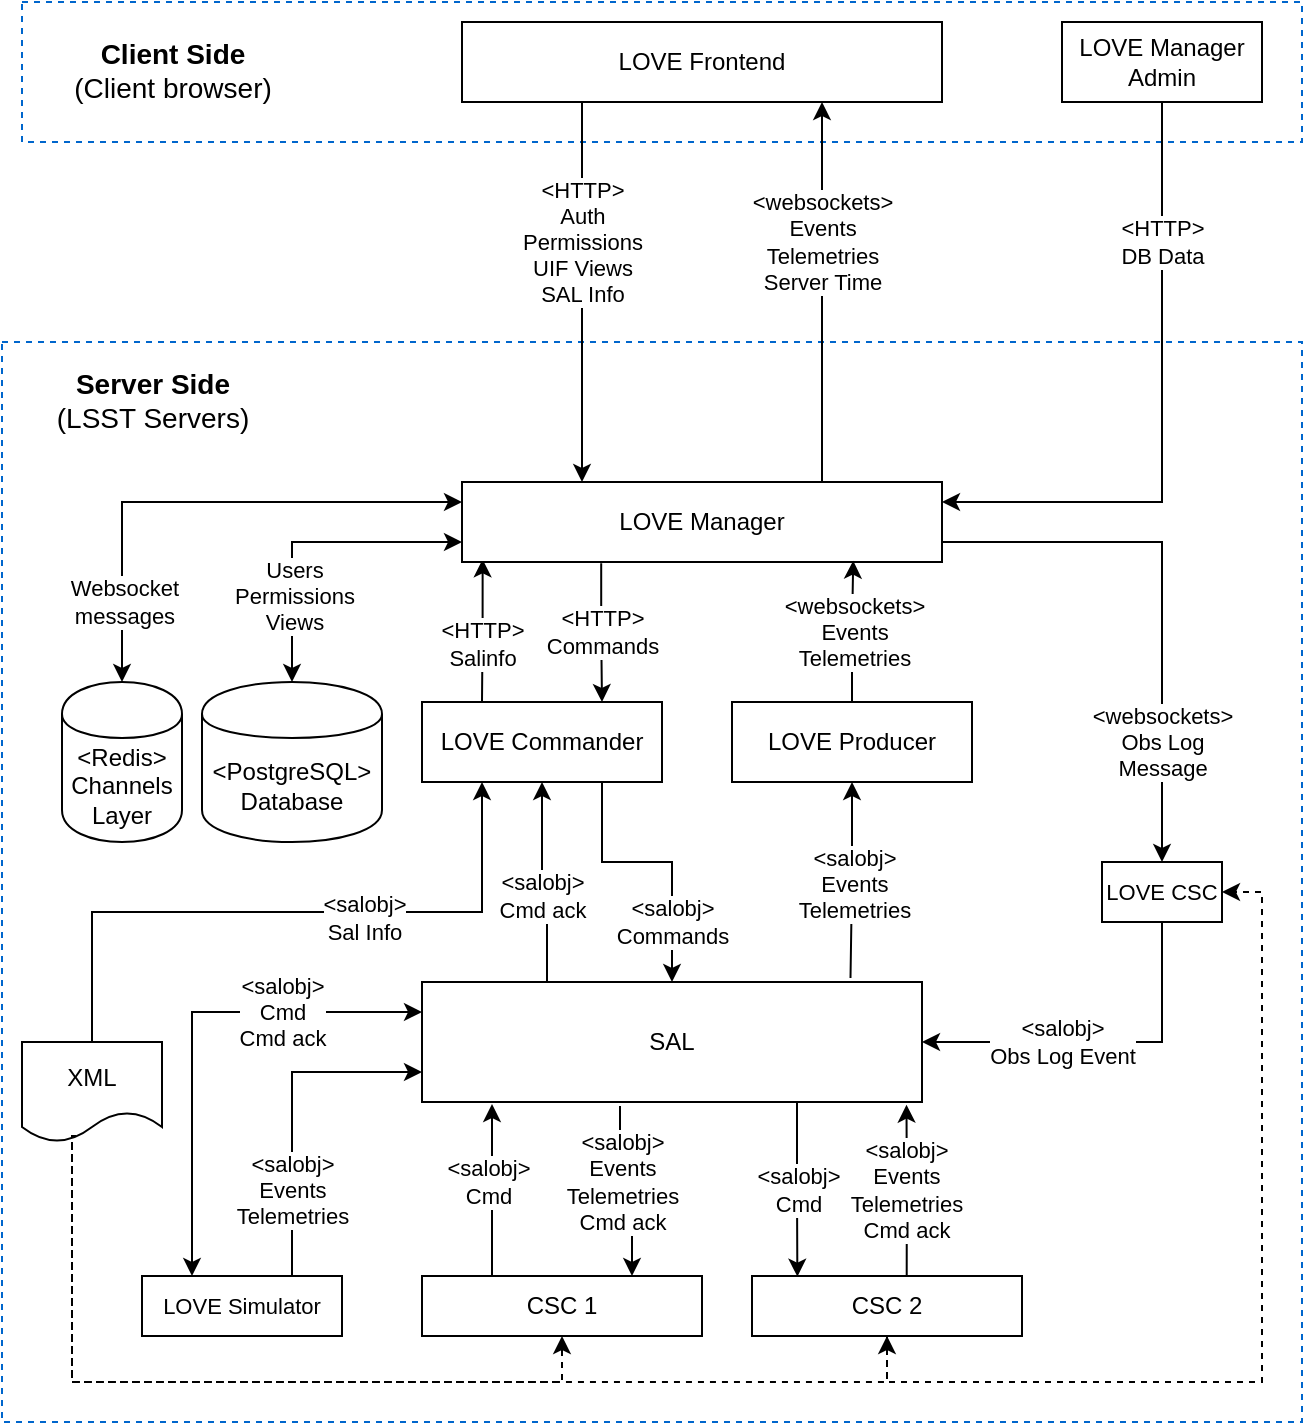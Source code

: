 <mxfile version="13.5.9" type="google"><diagram id="BgkZB6vwMwIgXc1NXLgi" name="Page-1"><mxGraphModel dx="1426" dy="891" grid="1" gridSize="10" guides="1" tooltips="1" connect="1" arrows="1" fold="1" page="1" pageScale="1" pageWidth="850" pageHeight="1100" math="0" shadow="0"><root><mxCell id="0"/><mxCell id="1" parent="0"/><mxCell id="qvjCgBTJGlMgqzlluGBp-35" value="" style="rounded=0;whiteSpace=wrap;html=1;fontSize=11;fillColor=none;dashed=1;strokeColor=#0066CC;" parent="1" vertex="1"><mxGeometry x="40" y="120" width="640" height="70" as="geometry"/></mxCell><mxCell id="qvjCgBTJGlMgqzlluGBp-34" value="" style="rounded=0;whiteSpace=wrap;html=1;fontSize=11;fillColor=none;dashed=1;strokeColor=#0066CC;" parent="1" vertex="1"><mxGeometry x="30" y="290" width="650" height="540" as="geometry"/></mxCell><mxCell id="qvjCgBTJGlMgqzlluGBp-10" style="edgeStyle=orthogonalEdgeStyle;rounded=0;orthogonalLoop=1;jettySize=auto;html=1;exitX=0.25;exitY=1;exitDx=0;exitDy=0;entryX=0.25;entryY=0;entryDx=0;entryDy=0;" parent="1" source="qvjCgBTJGlMgqzlluGBp-1" target="qvjCgBTJGlMgqzlluGBp-2" edge="1"><mxGeometry relative="1" as="geometry"/></mxCell><mxCell id="qvjCgBTJGlMgqzlluGBp-12" value="&amp;lt;HTTP&amp;gt;&lt;br&gt;Auth&lt;br&gt;Permissions&lt;br&gt;UIF Views&lt;br&gt;SAL Info" style="text;html=1;resizable=0;points=[];align=center;verticalAlign=middle;labelBackgroundColor=#ffffff;fontSize=11;" parent="qvjCgBTJGlMgqzlluGBp-10" vertex="1" connectable="0"><mxGeometry x="-0.04" relative="1" as="geometry"><mxPoint y="-21.33" as="offset"/></mxGeometry></mxCell><mxCell id="qvjCgBTJGlMgqzlluGBp-1" value="LOVE Frontend" style="rounded=0;whiteSpace=wrap;html=1;" parent="1" vertex="1"><mxGeometry x="260" y="130" width="240" height="40" as="geometry"/></mxCell><mxCell id="qvjCgBTJGlMgqzlluGBp-8" value="&amp;lt;HTTP&amp;gt;&lt;br&gt;Commands" style="edgeStyle=orthogonalEdgeStyle;rounded=0;orthogonalLoop=1;jettySize=auto;html=1;entryX=0.75;entryY=0;entryDx=0;entryDy=0;exitX=0.29;exitY=1.017;exitDx=0;exitDy=0;exitPerimeter=0;" parent="1" source="qvjCgBTJGlMgqzlluGBp-2" target="8UmO23ui6LhsL8_-t8ny-18" edge="1"><mxGeometry relative="1" as="geometry"/></mxCell><mxCell id="8UmO23ui6LhsL8_-t8ny-32" style="edgeStyle=orthogonalEdgeStyle;rounded=0;orthogonalLoop=1;jettySize=auto;html=1;exitX=1;exitY=0.75;exitDx=0;exitDy=0;entryX=0.5;entryY=0;entryDx=0;entryDy=0;startArrow=none;startFill=0;endArrow=classic;endFill=1;" parent="1" source="qvjCgBTJGlMgqzlluGBp-2" target="qvjCgBTJGlMgqzlluGBp-18" edge="1"><mxGeometry relative="1" as="geometry"/></mxCell><mxCell id="8UmO23ui6LhsL8_-t8ny-35" value="&amp;lt;websockets&amp;gt;&lt;br&gt;Obs Log&lt;br&gt;Message" style="edgeLabel;html=1;align=center;verticalAlign=middle;resizable=0;points=[];" parent="8UmO23ui6LhsL8_-t8ny-32" vertex="1" connectable="0"><mxGeometry x="-0.336" y="-56" relative="1" as="geometry"><mxPoint x="20" y="44" as="offset"/></mxGeometry></mxCell><mxCell id="8UmO23ui6LhsL8_-t8ny-40" style="edgeStyle=orthogonalEdgeStyle;rounded=0;orthogonalLoop=1;jettySize=auto;html=1;exitX=1;exitY=0.25;exitDx=0;exitDy=0;startArrow=classic;startFill=1;endArrow=none;endFill=0;entryX=0.5;entryY=1;entryDx=0;entryDy=0;" parent="1" source="qvjCgBTJGlMgqzlluGBp-2" target="8UmO23ui6LhsL8_-t8ny-39" edge="1"><mxGeometry relative="1" as="geometry"><Array as="points"><mxPoint x="610" y="370"/></Array></mxGeometry></mxCell><mxCell id="8UmO23ui6LhsL8_-t8ny-41" value="&amp;lt;HTTP&amp;gt;&lt;br&gt;DB Data" style="edgeLabel;html=1;align=center;verticalAlign=middle;resizable=0;points=[];" parent="8UmO23ui6LhsL8_-t8ny-40" vertex="1" connectable="0"><mxGeometry x="0.559" y="-2" relative="1" as="geometry"><mxPoint x="-2" y="1.33" as="offset"/></mxGeometry></mxCell><mxCell id="Tj-qGKXpabKQaxW90YGE-84" style="edgeStyle=orthogonalEdgeStyle;rounded=0;orthogonalLoop=1;jettySize=auto;html=1;exitX=0.75;exitY=0;exitDx=0;exitDy=0;entryX=0.75;entryY=1;entryDx=0;entryDy=0;" parent="1" source="qvjCgBTJGlMgqzlluGBp-2" target="qvjCgBTJGlMgqzlluGBp-1" edge="1"><mxGeometry relative="1" as="geometry"/></mxCell><mxCell id="Tj-qGKXpabKQaxW90YGE-85" value="&amp;lt;websockets&amp;gt;&lt;br&gt;Events&lt;br&gt;Telemetries&lt;br&gt;Server Time" style="edgeLabel;html=1;align=center;verticalAlign=middle;resizable=0;points=[];" parent="Tj-qGKXpabKQaxW90YGE-84" vertex="1" connectable="0"><mxGeometry x="0.235" relative="1" as="geometry"><mxPoint y="-2.67" as="offset"/></mxGeometry></mxCell><mxCell id="Tj-qGKXpabKQaxW90YGE-86" style="edgeStyle=orthogonalEdgeStyle;rounded=0;orthogonalLoop=1;jettySize=auto;html=1;exitX=0.043;exitY=0.967;exitDx=0;exitDy=0;entryX=0.25;entryY=0;entryDx=0;entryDy=0;startArrow=classic;startFill=1;endArrow=none;endFill=0;exitPerimeter=0;" parent="1" source="qvjCgBTJGlMgqzlluGBp-2" target="8UmO23ui6LhsL8_-t8ny-18" edge="1"><mxGeometry relative="1" as="geometry"/></mxCell><mxCell id="Tj-qGKXpabKQaxW90YGE-87" value="&amp;lt;HTTP&amp;gt;&lt;br&gt;Salinfo" style="edgeLabel;html=1;align=center;verticalAlign=middle;resizable=0;points=[];" parent="Tj-qGKXpabKQaxW90YGE-86" vertex="1" connectable="0"><mxGeometry x="0.237" y="1" relative="1" as="geometry"><mxPoint x="-1" y="-2.35" as="offset"/></mxGeometry></mxCell><mxCell id="qvjCgBTJGlMgqzlluGBp-2" value="LOVE Manager" style="rounded=0;whiteSpace=wrap;html=1;" parent="1" vertex="1"><mxGeometry x="260" y="360" width="240" height="40" as="geometry"/></mxCell><mxCell id="qvjCgBTJGlMgqzlluGBp-9" style="edgeStyle=orthogonalEdgeStyle;rounded=0;orthogonalLoop=1;jettySize=auto;html=1;entryX=0.857;entryY=-0.033;entryDx=0;entryDy=0;exitX=0.5;exitY=1;exitDx=0;exitDy=0;startArrow=classic;startFill=1;endArrow=none;endFill=0;entryPerimeter=0;" parent="1" source="qvjCgBTJGlMgqzlluGBp-3" target="qvjCgBTJGlMgqzlluGBp-4" edge="1"><mxGeometry relative="1" as="geometry"/></mxCell><mxCell id="qvjCgBTJGlMgqzlluGBp-15" value="&amp;lt;salobj&amp;gt;&lt;br&gt;Events&lt;br&gt;Telemetries" style="text;html=1;resizable=0;points=[];align=center;verticalAlign=middle;labelBackgroundColor=#ffffff;fontSize=11;" parent="qvjCgBTJGlMgqzlluGBp-9" vertex="1" connectable="0"><mxGeometry x="0.04" y="1" relative="1" as="geometry"><mxPoint as="offset"/></mxGeometry></mxCell><mxCell id="qvjCgBTJGlMgqzlluGBp-14" value="&amp;lt;websockets&amp;gt;&lt;br&gt;Events&lt;br&gt;Telemetries" style="edgeStyle=orthogonalEdgeStyle;rounded=0;orthogonalLoop=1;jettySize=auto;html=1;exitX=0.5;exitY=0;exitDx=0;exitDy=0;fontSize=11;entryX=0.815;entryY=0.983;entryDx=0;entryDy=0;entryPerimeter=0;" parent="1" source="qvjCgBTJGlMgqzlluGBp-3" target="qvjCgBTJGlMgqzlluGBp-2" edge="1"><mxGeometry relative="1" as="geometry"><mxPoint x="466" y="399" as="targetPoint"/></mxGeometry></mxCell><mxCell id="qvjCgBTJGlMgqzlluGBp-3" value="LOVE Producer" style="rounded=0;whiteSpace=wrap;html=1;" parent="1" vertex="1"><mxGeometry x="395" y="470" width="120" height="40" as="geometry"/></mxCell><mxCell id="qvjCgBTJGlMgqzlluGBp-27" style="edgeStyle=orthogonalEdgeStyle;rounded=0;orthogonalLoop=1;jettySize=auto;html=1;entryX=0.75;entryY=0;entryDx=0;entryDy=0;fontSize=11;exitX=0.396;exitY=1.033;exitDx=0;exitDy=0;exitPerimeter=0;" parent="1" source="qvjCgBTJGlMgqzlluGBp-4" target="qvjCgBTJGlMgqzlluGBp-5" edge="1"><mxGeometry relative="1" as="geometry"/></mxCell><mxCell id="qvjCgBTJGlMgqzlluGBp-31" value="&amp;lt;salobj&amp;gt;&lt;br&gt;Cmd" style="edgeStyle=orthogonalEdgeStyle;rounded=0;orthogonalLoop=1;jettySize=auto;html=1;entryX=0.168;entryY=0.011;entryDx=0;entryDy=0;fontSize=11;exitX=0.75;exitY=1;exitDx=0;exitDy=0;entryPerimeter=0;" parent="1" source="qvjCgBTJGlMgqzlluGBp-4" target="qvjCgBTJGlMgqzlluGBp-6" edge="1"><mxGeometry relative="1" as="geometry"/></mxCell><mxCell id="Tj-qGKXpabKQaxW90YGE-90" style="edgeStyle=orthogonalEdgeStyle;rounded=0;orthogonalLoop=1;jettySize=auto;html=1;exitX=0.25;exitY=0;exitDx=0;exitDy=0;startArrow=none;startFill=0;endArrow=classic;endFill=1;" parent="1" source="qvjCgBTJGlMgqzlluGBp-4" target="8UmO23ui6LhsL8_-t8ny-18" edge="1"><mxGeometry relative="1" as="geometry"/></mxCell><mxCell id="Tj-qGKXpabKQaxW90YGE-91" value="&amp;lt;salobj&amp;gt;&lt;br&gt;Cmd ack" style="edgeLabel;html=1;align=center;verticalAlign=middle;resizable=0;points=[];" parent="Tj-qGKXpabKQaxW90YGE-90" vertex="1" connectable="0"><mxGeometry x="0.152" y="2" relative="1" as="geometry"><mxPoint x="2" y="13.31" as="offset"/></mxGeometry></mxCell><mxCell id="qvjCgBTJGlMgqzlluGBp-4" value="SAL" style="rounded=0;whiteSpace=wrap;html=1;" parent="1" vertex="1"><mxGeometry x="240" y="610" width="250" height="60" as="geometry"/></mxCell><mxCell id="qvjCgBTJGlMgqzlluGBp-16" style="edgeStyle=orthogonalEdgeStyle;rounded=0;orthogonalLoop=1;jettySize=auto;html=1;entryX=0.14;entryY=1.017;entryDx=0;entryDy=0;fontSize=11;exitX=0.25;exitY=0;exitDx=0;exitDy=0;entryPerimeter=0;" parent="1" source="qvjCgBTJGlMgqzlluGBp-5" target="qvjCgBTJGlMgqzlluGBp-4" edge="1"><mxGeometry relative="1" as="geometry"/></mxCell><mxCell id="qvjCgBTJGlMgqzlluGBp-17" value="&amp;lt;salobj&amp;gt;&lt;br&gt;Events&lt;br&gt;Telemetries&lt;br&gt;Cmd ack" style="text;html=1;resizable=0;points=[];align=center;verticalAlign=middle;labelBackgroundColor=#ffffff;fontSize=11;" parent="qvjCgBTJGlMgqzlluGBp-16" vertex="1" connectable="0"><mxGeometry x="-0.176" y="-19" relative="1" as="geometry"><mxPoint x="46" y="-11.67" as="offset"/></mxGeometry></mxCell><mxCell id="8UmO23ui6LhsL8_-t8ny-24" value="&amp;lt;salobj&amp;gt;&lt;br&gt;Cmd" style="edgeLabel;html=1;align=center;verticalAlign=middle;resizable=0;points=[];" parent="qvjCgBTJGlMgqzlluGBp-16" vertex="1" connectable="0"><mxGeometry x="-0.286" y="2" relative="1" as="geometry"><mxPoint y="-16.33" as="offset"/></mxGeometry></mxCell><mxCell id="qvjCgBTJGlMgqzlluGBp-5" value="CSC 1" style="rounded=0;whiteSpace=wrap;html=1;" parent="1" vertex="1"><mxGeometry x="240" y="757" width="140" height="30" as="geometry"/></mxCell><mxCell id="qvjCgBTJGlMgqzlluGBp-32" value="&amp;lt;salobj&amp;gt;&lt;br&gt;Events&lt;br&gt;Telemetries&lt;br&gt;Cmd ack" style="edgeStyle=orthogonalEdgeStyle;rounded=0;orthogonalLoop=1;jettySize=auto;html=1;exitX=0.573;exitY=0.033;exitDx=0;exitDy=0;entryX=0.969;entryY=1.022;entryDx=0;entryDy=0;fontSize=11;entryPerimeter=0;exitPerimeter=0;" parent="1" source="qvjCgBTJGlMgqzlluGBp-6" target="qvjCgBTJGlMgqzlluGBp-4" edge="1"><mxGeometry x="0.027" relative="1" as="geometry"><mxPoint as="offset"/></mxGeometry></mxCell><mxCell id="qvjCgBTJGlMgqzlluGBp-6" value="CSC 2" style="rounded=0;whiteSpace=wrap;html=1;" parent="1" vertex="1"><mxGeometry x="405" y="757" width="135" height="30" as="geometry"/></mxCell><mxCell id="8UmO23ui6LhsL8_-t8ny-33" style="edgeStyle=orthogonalEdgeStyle;rounded=0;orthogonalLoop=1;jettySize=auto;html=1;entryX=1;entryY=0.5;entryDx=0;entryDy=0;startArrow=none;startFill=0;endArrow=classic;endFill=1;exitX=0.5;exitY=1;exitDx=0;exitDy=0;" parent="1" source="qvjCgBTJGlMgqzlluGBp-18" target="qvjCgBTJGlMgqzlluGBp-4" edge="1"><mxGeometry relative="1" as="geometry"/></mxCell><mxCell id="8UmO23ui6LhsL8_-t8ny-34" value="&amp;lt;salobj&amp;gt;&lt;br&gt;Obs Log Event" style="edgeLabel;html=1;align=center;verticalAlign=middle;resizable=0;points=[];" parent="8UmO23ui6LhsL8_-t8ny-33" vertex="1" connectable="0"><mxGeometry x="0.2" y="-2" relative="1" as="geometry"><mxPoint x="-2.08" y="1.98" as="offset"/></mxGeometry></mxCell><mxCell id="qvjCgBTJGlMgqzlluGBp-18" value="LOVE CSC" style="rounded=0;whiteSpace=wrap;html=1;fontSize=11;" parent="1" vertex="1"><mxGeometry x="580" y="550" width="60" height="30" as="geometry"/></mxCell><mxCell id="qvjCgBTJGlMgqzlluGBp-36" value="&lt;font style=&quot;font-size: 14px&quot;&gt;Client Side&lt;br&gt;&lt;span style=&quot;font-weight: normal&quot;&gt;(Client browser)&lt;/span&gt;&lt;/font&gt;" style="text;html=1;resizable=0;points=[];autosize=1;align=center;verticalAlign=top;spacingTop=-4;fontSize=11;fontStyle=1" parent="1" vertex="1"><mxGeometry x="60" y="135" width="110" height="30" as="geometry"/></mxCell><mxCell id="qvjCgBTJGlMgqzlluGBp-37" value="&lt;font style=&quot;font-size: 14px&quot;&gt;Server Side&lt;br&gt;&lt;span style=&quot;font-weight: normal&quot;&gt;(LSST Servers)&lt;/span&gt;&lt;br&gt;&lt;/font&gt;" style="text;html=1;resizable=0;points=[];autosize=1;align=center;verticalAlign=top;spacingTop=-4;fontSize=11;fontStyle=1" parent="1" vertex="1"><mxGeometry x="50" y="300" width="110" height="30" as="geometry"/></mxCell><mxCell id="8UmO23ui6LhsL8_-t8ny-15" style="edgeStyle=orthogonalEdgeStyle;rounded=0;orthogonalLoop=1;jettySize=auto;html=1;entryX=0;entryY=0.75;entryDx=0;entryDy=0;startArrow=classic;startFill=1;exitX=0.5;exitY=0;exitDx=0;exitDy=0;" parent="1" source="8UmO23ui6LhsL8_-t8ny-5" target="qvjCgBTJGlMgqzlluGBp-2" edge="1"><mxGeometry relative="1" as="geometry"/></mxCell><mxCell id="8UmO23ui6LhsL8_-t8ny-16" value="Users&lt;br&gt;Permissions&lt;br&gt;Views" style="edgeLabel;html=1;align=center;verticalAlign=middle;resizable=0;points=[];" parent="8UmO23ui6LhsL8_-t8ny-15" vertex="1" connectable="0"><mxGeometry x="-0.1" y="1" relative="1" as="geometry"><mxPoint x="1.04" y="27.83" as="offset"/></mxGeometry></mxCell><mxCell id="8UmO23ui6LhsL8_-t8ny-5" value="&amp;lt;PostgreSQL&amp;gt;&lt;br&gt;Database" style="shape=cylinder;whiteSpace=wrap;html=1;boundedLbl=1;backgroundOutline=1;" parent="1" vertex="1"><mxGeometry x="130" y="460" width="90" height="80" as="geometry"/></mxCell><mxCell id="8UmO23ui6LhsL8_-t8ny-19" style="edgeStyle=orthogonalEdgeStyle;rounded=0;orthogonalLoop=1;jettySize=auto;html=1;exitX=0.75;exitY=1;exitDx=0;exitDy=0;startArrow=none;startFill=0;" parent="1" source="8UmO23ui6LhsL8_-t8ny-18" target="qvjCgBTJGlMgqzlluGBp-4" edge="1"><mxGeometry relative="1" as="geometry"><Array as="points"><mxPoint x="330" y="550"/><mxPoint x="365" y="550"/></Array></mxGeometry></mxCell><mxCell id="8UmO23ui6LhsL8_-t8ny-20" value="&amp;lt;salobj&amp;gt;&lt;br&gt;Commands" style="edgeLabel;html=1;align=center;verticalAlign=middle;resizable=0;points=[];" parent="8UmO23ui6LhsL8_-t8ny-19" vertex="1" connectable="0"><mxGeometry x="-0.026" y="3" relative="1" as="geometry"><mxPoint x="9.4" y="32.96" as="offset"/></mxGeometry></mxCell><mxCell id="8UmO23ui6LhsL8_-t8ny-18" value="LOVE Commander" style="rounded=0;whiteSpace=wrap;html=1;" parent="1" vertex="1"><mxGeometry x="240" y="470" width="120" height="40" as="geometry"/></mxCell><mxCell id="8UmO23ui6LhsL8_-t8ny-26" style="edgeStyle=orthogonalEdgeStyle;rounded=0;orthogonalLoop=1;jettySize=auto;html=1;exitX=0;exitY=0.25;exitDx=0;exitDy=0;entryX=0.25;entryY=0;entryDx=0;entryDy=0;fontSize=11;startArrow=classic;startFill=1;" parent="1" source="qvjCgBTJGlMgqzlluGBp-4" target="8UmO23ui6LhsL8_-t8ny-29" edge="1"><mxGeometry relative="1" as="geometry"><mxPoint x="160" y="655" as="sourcePoint"/></mxGeometry></mxCell><mxCell id="8UmO23ui6LhsL8_-t8ny-27" value="&amp;lt;salobj&amp;gt;&lt;br&gt;Cmd&lt;br&gt;Cmd ack" style="text;html=1;resizable=0;points=[];align=center;verticalAlign=middle;labelBackgroundColor=#ffffff;fontSize=11;" parent="8UmO23ui6LhsL8_-t8ny-26" vertex="1" connectable="0"><mxGeometry x="-0.239" relative="1" as="geometry"><mxPoint x="23.91" as="offset"/></mxGeometry></mxCell><mxCell id="8UmO23ui6LhsL8_-t8ny-28" value="&amp;lt;salobj&amp;gt;&lt;br&gt;Events&lt;br&gt;Telemetries" style="edgeStyle=orthogonalEdgeStyle;rounded=0;orthogonalLoop=1;jettySize=auto;html=1;exitX=0.75;exitY=0;exitDx=0;exitDy=0;entryX=0;entryY=0.75;entryDx=0;entryDy=0;fontSize=11;" parent="1" source="8UmO23ui6LhsL8_-t8ny-29" target="qvjCgBTJGlMgqzlluGBp-4" edge="1"><mxGeometry x="-0.483" relative="1" as="geometry"><mxPoint x="160" y="640" as="targetPoint"/><mxPoint as="offset"/></mxGeometry></mxCell><mxCell id="8UmO23ui6LhsL8_-t8ny-29" value="LOVE Simulator" style="rounded=0;whiteSpace=wrap;html=1;fontSize=11;" parent="1" vertex="1"><mxGeometry x="100" y="757" width="100" height="30" as="geometry"/></mxCell><mxCell id="8UmO23ui6LhsL8_-t8ny-39" value="LOVE Manager&lt;br&gt;Admin" style="rounded=0;whiteSpace=wrap;html=1;" parent="1" vertex="1"><mxGeometry x="560" y="130" width="100" height="40" as="geometry"/></mxCell><mxCell id="Tj-qGKXpabKQaxW90YGE-97" style="edgeStyle=orthogonalEdgeStyle;rounded=0;orthogonalLoop=1;jettySize=auto;html=1;entryX=0;entryY=0.25;entryDx=0;entryDy=0;startArrow=classic;startFill=1;endArrow=classic;endFill=1;exitX=0.5;exitY=0;exitDx=0;exitDy=0;" parent="1" source="Tj-qGKXpabKQaxW90YGE-96" target="qvjCgBTJGlMgqzlluGBp-2" edge="1"><mxGeometry relative="1" as="geometry"/></mxCell><mxCell id="Tj-qGKXpabKQaxW90YGE-98" value="Websocket&lt;br&gt;messages" style="edgeLabel;html=1;align=center;verticalAlign=middle;resizable=0;points=[];" parent="Tj-qGKXpabKQaxW90YGE-97" vertex="1" connectable="0"><mxGeometry x="-0.689" y="-1" relative="1" as="geometry"><mxPoint as="offset"/></mxGeometry></mxCell><mxCell id="Tj-qGKXpabKQaxW90YGE-96" value="&amp;lt;Redis&amp;gt;&lt;br&gt;Channels Layer" style="shape=cylinder;whiteSpace=wrap;html=1;boundedLbl=1;backgroundOutline=1;" parent="1" vertex="1"><mxGeometry x="60" y="460" width="60" height="80" as="geometry"/></mxCell><mxCell id="dQAv728Cc7KyjwnUY8MN-3" style="edgeStyle=orthogonalEdgeStyle;rounded=0;orthogonalLoop=1;jettySize=auto;html=1;exitX=0.5;exitY=0;exitDx=0;exitDy=0;entryX=0.25;entryY=1;entryDx=0;entryDy=0;" parent="1" source="dQAv728Cc7KyjwnUY8MN-1" target="8UmO23ui6LhsL8_-t8ny-18" edge="1"><mxGeometry relative="1" as="geometry"/></mxCell><mxCell id="dQAv728Cc7KyjwnUY8MN-4" value="&amp;lt;salobj&amp;gt;&lt;br&gt;Sal Info" style="edgeLabel;html=1;align=center;verticalAlign=middle;resizable=0;points=[];" parent="dQAv728Cc7KyjwnUY8MN-3" vertex="1" connectable="0"><mxGeometry x="0.233" y="-3" relative="1" as="geometry"><mxPoint as="offset"/></mxGeometry></mxCell><mxCell id="dQAv728Cc7KyjwnUY8MN-6" style="edgeStyle=orthogonalEdgeStyle;rounded=0;orthogonalLoop=1;jettySize=auto;html=1;entryX=0.5;entryY=1;entryDx=0;entryDy=0;dashed=1;" parent="1" source="dQAv728Cc7KyjwnUY8MN-1" target="qvjCgBTJGlMgqzlluGBp-5" edge="1"><mxGeometry relative="1" as="geometry"><Array as="points"><mxPoint x="65" y="810"/><mxPoint x="310" y="810"/></Array></mxGeometry></mxCell><mxCell id="dQAv728Cc7KyjwnUY8MN-1" value="XML" style="shape=document;whiteSpace=wrap;html=1;boundedLbl=1;" parent="1" vertex="1"><mxGeometry x="40" y="640" width="70" height="50" as="geometry"/></mxCell><mxCell id="dQAv728Cc7KyjwnUY8MN-7" style="edgeStyle=orthogonalEdgeStyle;rounded=0;orthogonalLoop=1;jettySize=auto;html=1;entryX=0.5;entryY=1;entryDx=0;entryDy=0;dashed=1;exitX=0.386;exitY=0.94;exitDx=0;exitDy=0;exitPerimeter=0;" parent="1" source="dQAv728Cc7KyjwnUY8MN-1" target="qvjCgBTJGlMgqzlluGBp-6" edge="1"><mxGeometry relative="1" as="geometry"><mxPoint x="310" y="810" as="sourcePoint"/><mxPoint x="320" y="797" as="targetPoint"/><Array as="points"><mxPoint x="65" y="687"/><mxPoint x="65" y="810"/><mxPoint x="473" y="810"/></Array></mxGeometry></mxCell><mxCell id="dQAv728Cc7KyjwnUY8MN-8" style="edgeStyle=orthogonalEdgeStyle;rounded=0;orthogonalLoop=1;jettySize=auto;html=1;entryX=1;entryY=0.5;entryDx=0;entryDy=0;dashed=1;exitX=0.5;exitY=1;exitDx=0;exitDy=0;" parent="1" source="qvjCgBTJGlMgqzlluGBp-6" target="qvjCgBTJGlMgqzlluGBp-18" edge="1"><mxGeometry relative="1" as="geometry"><mxPoint x="67.02" y="697" as="sourcePoint"/><mxPoint x="482.5" y="797" as="targetPoint"/><Array as="points"><mxPoint x="473" y="810"/><mxPoint x="660" y="810"/><mxPoint x="660" y="565"/></Array></mxGeometry></mxCell></root></mxGraphModel></diagram></mxfile>